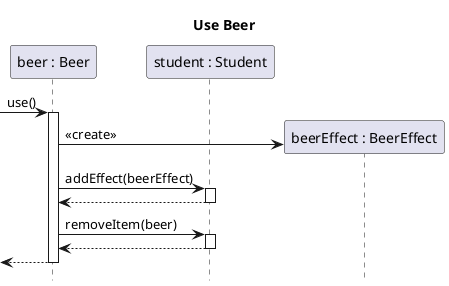 @startuml item-beer-use
title Use Beer
hide footbox

participant "beer : Beer" as beer
participant "student : Student" as person

[-> beer ++: use()
	create "beerEffect : BeerEffect" as beerEffect
	beer -> beerEffect : <<create>>
	beer -> person ++: addEffect(beerEffect)
	return
	beer -> person ++ : removeItem(beer)
	return
return

@enduml